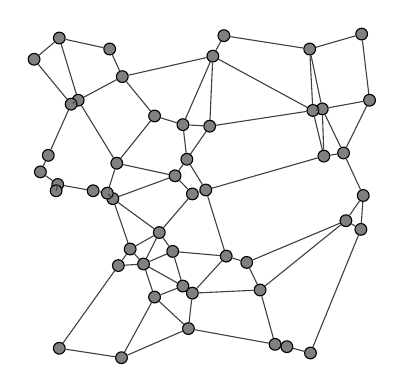 \begin{tikzpicture}[scale=1]
  \tikzstyle{every node}=[draw,circle,fill=gray,inner sep=1.5]
  \path (1.76,9.96) node [] (v0) {};
  \path (2.16,10.61) node [] (v1) {};
  \path (5.46,9.96) node [] (v10) {};
  \path (3.64,7.98) node [] (v11) {};
  \path (5.35,8.32) node [] (v12) {};
  \path (4.88,9.25) node [] (v13) {};
  \path (2.42,8.07) node [] (v14) {};
  \path (2.2,8.71) node [] (v15) {};
  \path (1.5,8.89) node [] (v16) {};
  \path (2.79,8.28) node [] (v17) {};
  \path (1.52,10.75) node [] (v18) {};
  \path (1.38,9.26) node [] (v19) {};
  \path (2.25,9.16) node [] (v2) {};
  \path (2.99,9.0) node [] (v20) {};
  \path (4.86,9.85) node [] (v21) {};
  \path (2.73,7.46) node [] (v22) {};
  \path (1.2,10.48) node [] (v23) {};
  \path (2.96,8.04) node [] (v24) {};
  \path (5.16,8.43) node [] (v25) {};
  \path (1.48,8.81) node [] (v26) {};
  \path (4.41,6.83) node [] (v27) {};
  \path (5.13,9.29) node [] (v28) {};
  \path (4.07,7.55) node [] (v29) {};
  \path (3.43,9.63) node [] (v3) {};
  \path (5.36,10.8) node [] (v30) {};
  \path (4.26,6.86) node [] (v31) {};
  \path (3.16,7.06) node [] (v32) {};
  \path (3.14,9.21) node [] (v33) {};
  \path (1.28,9.05) node [] (v34) {};
  \path (1.95,8.81) node [] (v35) {};
  \path (1.52,6.81) node [] (v36) {};
  \path (2.13,8.78) node [] (v37) {};
  \path (2.27,7.86) node [] (v38) {};
  \path (2.73,9.76) node [] (v39) {};
  \path (3.21,8.77) node [] (v4) {};
  \path (3.9,7.9) node [] (v40) {};
  \path (1.67,9.91) node [] (v41) {};
  \path (4.7,10.61) node [] (v42) {};
  \path (4.74,9.83) node [] (v43) {};
  \path (3.38,8.82) node [] (v44) {};
  \path (5.38,8.75) node [] (v45) {};
  \path (3.09,9.65) node [] (v46) {};
  \path (3.61,10.78) node [] (v47) {};
  \path (4.71,6.75) node [] (v48) {};
  \path (3.47,10.52) node [] (v49) {};
  \path (3.09,7.6) node [] (v5) {};
  \path (2.32,10.26) node [] (v6) {};
  \path (2.59,7.88) node [] (v7) {};
  \path (3.21,7.51) node [] (v8) {};
  \path (2.31,6.69) node [] (v9) {};
  \tikzstyle{every path}=[];
  \draw [darkgray] (v0)--(v2);
  \draw [darkgray] (v0)--(v6);
  \draw [darkgray] (v0)--(v18);
  \draw [darkgray] (v0)--(v41);
  \draw [darkgray] (v1)--(v6);
  \draw [darkgray] (v1)--(v18);
  \draw [darkgray] (v2)--(v20);
  \draw [darkgray] (v2)--(v37);
  \draw [darkgray] (v2)--(v39);
  \draw [darkgray] (v3)--(v33);
  \draw [darkgray] (v3)--(v43);
  \draw [darkgray] (v3)--(v46);
  \draw [darkgray] (v3)--(v49);
  \draw [darkgray] (v4)--(v17);
  \draw [darkgray] (v4)--(v20);
  \draw [darkgray] (v4)--(v44);
  \draw [darkgray] (v5)--(v7);
  \draw [darkgray] (v5)--(v8);
  \draw [darkgray] (v5)--(v22);
  \draw [darkgray] (v5)--(v24);
  \draw [darkgray] (v6)--(v39);
  \draw [darkgray] (v6)--(v49);
  \draw [darkgray] (v7)--(v14);
  \draw [darkgray] (v7)--(v17);
  \draw [darkgray] (v7)--(v22);
  \draw [darkgray] (v7)--(v24);
  \draw [darkgray] (v7)--(v38);
  \draw [darkgray] (v8)--(v11);
  \draw [darkgray] (v8)--(v29);
  \draw [darkgray] (v8)--(v32);
  \draw [darkgray] (v9)--(v22);
  \draw [darkgray] (v9)--(v32);
  \draw [darkgray] (v9)--(v36);
  \draw [darkgray] (v10)--(v21);
  \draw [darkgray] (v10)--(v28);
  \draw [darkgray] (v10)--(v30);
  \draw [darkgray] (v11)--(v24);
  \draw [darkgray] (v11)--(v40);
  \draw [darkgray] (v11)--(v44);
  \draw [darkgray] (v12)--(v25);
  \draw [darkgray] (v12)--(v45);
  \draw [darkgray] (v12)--(v48);
  \draw [darkgray] (v13)--(v21);
  \draw [darkgray] (v13)--(v28);
  \draw [darkgray] (v13)--(v43);
  \draw [darkgray] (v13)--(v44);
  \draw [darkgray] (v14)--(v15);
  \draw [darkgray] (v14)--(v17);
  \draw [darkgray] (v14)--(v38);
  \draw [darkgray] (v15)--(v17);
  \draw [darkgray] (v15)--(v20);
  \draw [darkgray] (v15)--(v37);
  \draw [darkgray] (v16)--(v26);
  \draw [darkgray] (v16)--(v34);
  \draw [darkgray] (v16)--(v35);
  \draw [darkgray] (v17)--(v24);
  \draw [darkgray] (v18)--(v23);
  \draw [darkgray] (v19)--(v34);
  \draw [darkgray] (v19)--(v41);
  \draw [darkgray] (v20)--(v33);
  \draw [darkgray] (v21)--(v28);
  \draw [darkgray] (v21)--(v42);
  \draw [darkgray] (v21)--(v43);
  \draw [darkgray] (v22)--(v32);
  \draw [darkgray] (v23)--(v41);
  \draw [darkgray] (v25)--(v29);
  \draw [darkgray] (v25)--(v40);
  \draw [darkgray] (v25)--(v45);
  \draw [darkgray] (v27)--(v31);
  \draw [darkgray] (v27)--(v48);
  \draw [darkgray] (v28)--(v45);
  \draw [darkgray] (v29)--(v31);
  \draw [darkgray] (v29)--(v40);
  \draw [darkgray] (v30)--(v42);
  \draw [darkgray] (v31)--(v32);
  \draw [darkgray] (v33)--(v44);
  \draw [darkgray] (v33)--(v46);
  \draw [darkgray] (v35)--(v37);
  \draw [darkgray] (v36)--(v38);
  \draw [darkgray] (v39)--(v46);
  \draw [darkgray] (v42)--(v43);
  \draw [darkgray] (v42)--(v47);
  \draw [darkgray] (v43)--(v49);
  \draw [darkgray] (v46)--(v49);
  \draw [darkgray] (v47)--(v49);
\end{tikzpicture}
